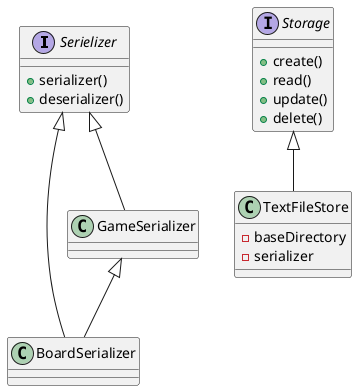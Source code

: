 @startuml

interface Serielizer{
    +serializer()
    +deserializer()
}

interface Storage{
    +create()
    +read()
    +update()
    +delete()
}

class TextFileStore{
    -baseDirectory
    -serializer
}


Serielizer <|-- BoardSerializer
Serielizer <|-- GameSerializer
GameSerializer <|-- BoardSerializer
Storage <|-- TextFileStore


@enduml